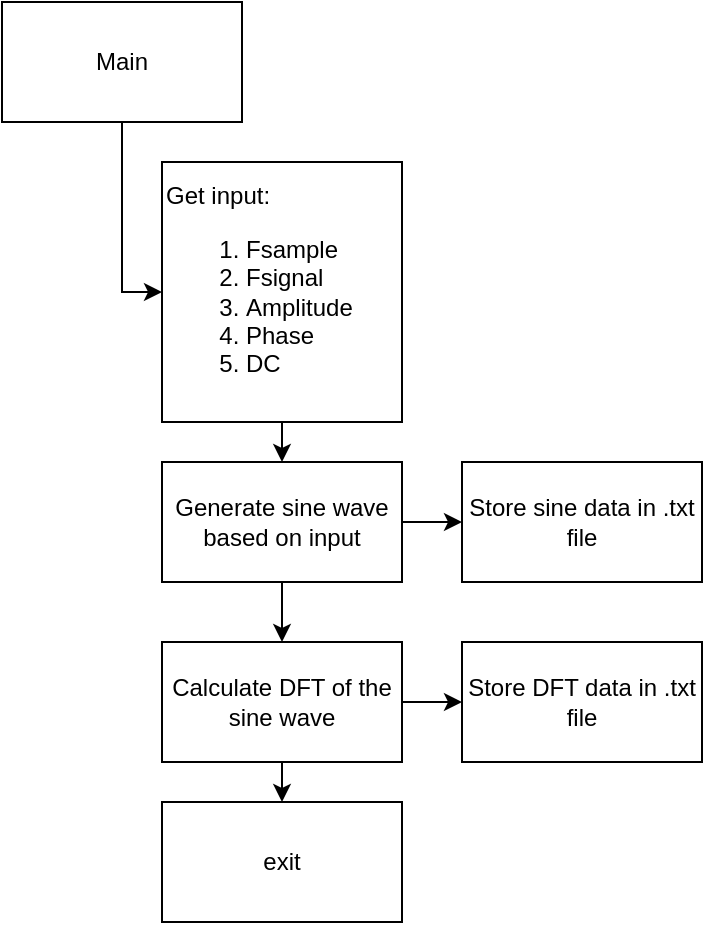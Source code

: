 <mxfile version="13.0.3" type="device"><diagram id="cUGEtE12QN1M2wR69zQC" name="Page-1"><mxGraphModel dx="815" dy="553" grid="1" gridSize="10" guides="1" tooltips="1" connect="1" arrows="1" fold="1" page="1" pageScale="1" pageWidth="827" pageHeight="1169" math="0" shadow="0"><root><mxCell id="0"/><mxCell id="1" parent="0"/><mxCell id="8gg7Vh81yrMCdqXNDj3q-8" style="edgeStyle=orthogonalEdgeStyle;rounded=0;orthogonalLoop=1;jettySize=auto;html=1;entryX=0;entryY=0.5;entryDx=0;entryDy=0;" edge="1" parent="1" source="gm6C8IZG1RjwILoLZZK2-1" target="8gg7Vh81yrMCdqXNDj3q-1"><mxGeometry relative="1" as="geometry"/></mxCell><mxCell id="gm6C8IZG1RjwILoLZZK2-1" value="Main" style="rounded=0;whiteSpace=wrap;html=1;" parent="1" vertex="1"><mxGeometry x="320" y="300" width="120" height="60" as="geometry"/></mxCell><mxCell id="8gg7Vh81yrMCdqXNDj3q-9" style="edgeStyle=orthogonalEdgeStyle;rounded=0;orthogonalLoop=1;jettySize=auto;html=1;exitX=0.5;exitY=1;exitDx=0;exitDy=0;entryX=0.5;entryY=0;entryDx=0;entryDy=0;" edge="1" parent="1" source="8gg7Vh81yrMCdqXNDj3q-1" target="8gg7Vh81yrMCdqXNDj3q-2"><mxGeometry relative="1" as="geometry"/></mxCell><mxCell id="8gg7Vh81yrMCdqXNDj3q-1" value="Get input:&lt;br&gt;&lt;ol&gt;&lt;li&gt;Fsample&lt;/li&gt;&lt;li&gt;Fsignal&lt;/li&gt;&lt;li&gt;Amplitude&lt;/li&gt;&lt;li&gt;Phase&lt;/li&gt;&lt;li&gt;DC&lt;/li&gt;&lt;/ol&gt;" style="rounded=0;whiteSpace=wrap;html=1;align=left;" vertex="1" parent="1"><mxGeometry x="400" y="380" width="120" height="130" as="geometry"/></mxCell><mxCell id="8gg7Vh81yrMCdqXNDj3q-11" style="edgeStyle=orthogonalEdgeStyle;rounded=0;orthogonalLoop=1;jettySize=auto;html=1;exitX=1;exitY=0.5;exitDx=0;exitDy=0;entryX=0;entryY=0.5;entryDx=0;entryDy=0;" edge="1" parent="1" source="8gg7Vh81yrMCdqXNDj3q-2" target="8gg7Vh81yrMCdqXNDj3q-3"><mxGeometry relative="1" as="geometry"/></mxCell><mxCell id="8gg7Vh81yrMCdqXNDj3q-12" style="edgeStyle=orthogonalEdgeStyle;rounded=0;orthogonalLoop=1;jettySize=auto;html=1;exitX=0.5;exitY=1;exitDx=0;exitDy=0;entryX=0.5;entryY=0;entryDx=0;entryDy=0;" edge="1" parent="1" source="8gg7Vh81yrMCdqXNDj3q-2" target="8gg7Vh81yrMCdqXNDj3q-4"><mxGeometry relative="1" as="geometry"/></mxCell><mxCell id="8gg7Vh81yrMCdqXNDj3q-2" value="Generate sine wave based on input" style="rounded=0;whiteSpace=wrap;html=1;" vertex="1" parent="1"><mxGeometry x="400" y="530" width="120" height="60" as="geometry"/></mxCell><mxCell id="8gg7Vh81yrMCdqXNDj3q-3" value="Store sine data in .txt file" style="rounded=0;whiteSpace=wrap;html=1;" vertex="1" parent="1"><mxGeometry x="550" y="530" width="120" height="60" as="geometry"/></mxCell><mxCell id="8gg7Vh81yrMCdqXNDj3q-13" style="edgeStyle=orthogonalEdgeStyle;rounded=0;orthogonalLoop=1;jettySize=auto;html=1;exitX=1;exitY=0.5;exitDx=0;exitDy=0;entryX=0;entryY=0.5;entryDx=0;entryDy=0;" edge="1" parent="1" source="8gg7Vh81yrMCdqXNDj3q-4" target="8gg7Vh81yrMCdqXNDj3q-5"><mxGeometry relative="1" as="geometry"/></mxCell><mxCell id="8gg7Vh81yrMCdqXNDj3q-14" style="edgeStyle=orthogonalEdgeStyle;rounded=0;orthogonalLoop=1;jettySize=auto;html=1;exitX=0.5;exitY=1;exitDx=0;exitDy=0;entryX=0.5;entryY=0;entryDx=0;entryDy=0;" edge="1" parent="1" source="8gg7Vh81yrMCdqXNDj3q-4" target="8gg7Vh81yrMCdqXNDj3q-6"><mxGeometry relative="1" as="geometry"/></mxCell><mxCell id="8gg7Vh81yrMCdqXNDj3q-4" value="Calculate DFT of the sine wave" style="rounded=0;whiteSpace=wrap;html=1;" vertex="1" parent="1"><mxGeometry x="400" y="620" width="120" height="60" as="geometry"/></mxCell><mxCell id="8gg7Vh81yrMCdqXNDj3q-5" value="Store DFT data in .txt file" style="rounded=0;whiteSpace=wrap;html=1;" vertex="1" parent="1"><mxGeometry x="550" y="620" width="120" height="60" as="geometry"/></mxCell><mxCell id="8gg7Vh81yrMCdqXNDj3q-6" value="exit" style="rounded=0;whiteSpace=wrap;html=1;" vertex="1" parent="1"><mxGeometry x="400" y="700" width="120" height="60" as="geometry"/></mxCell></root></mxGraphModel></diagram></mxfile>